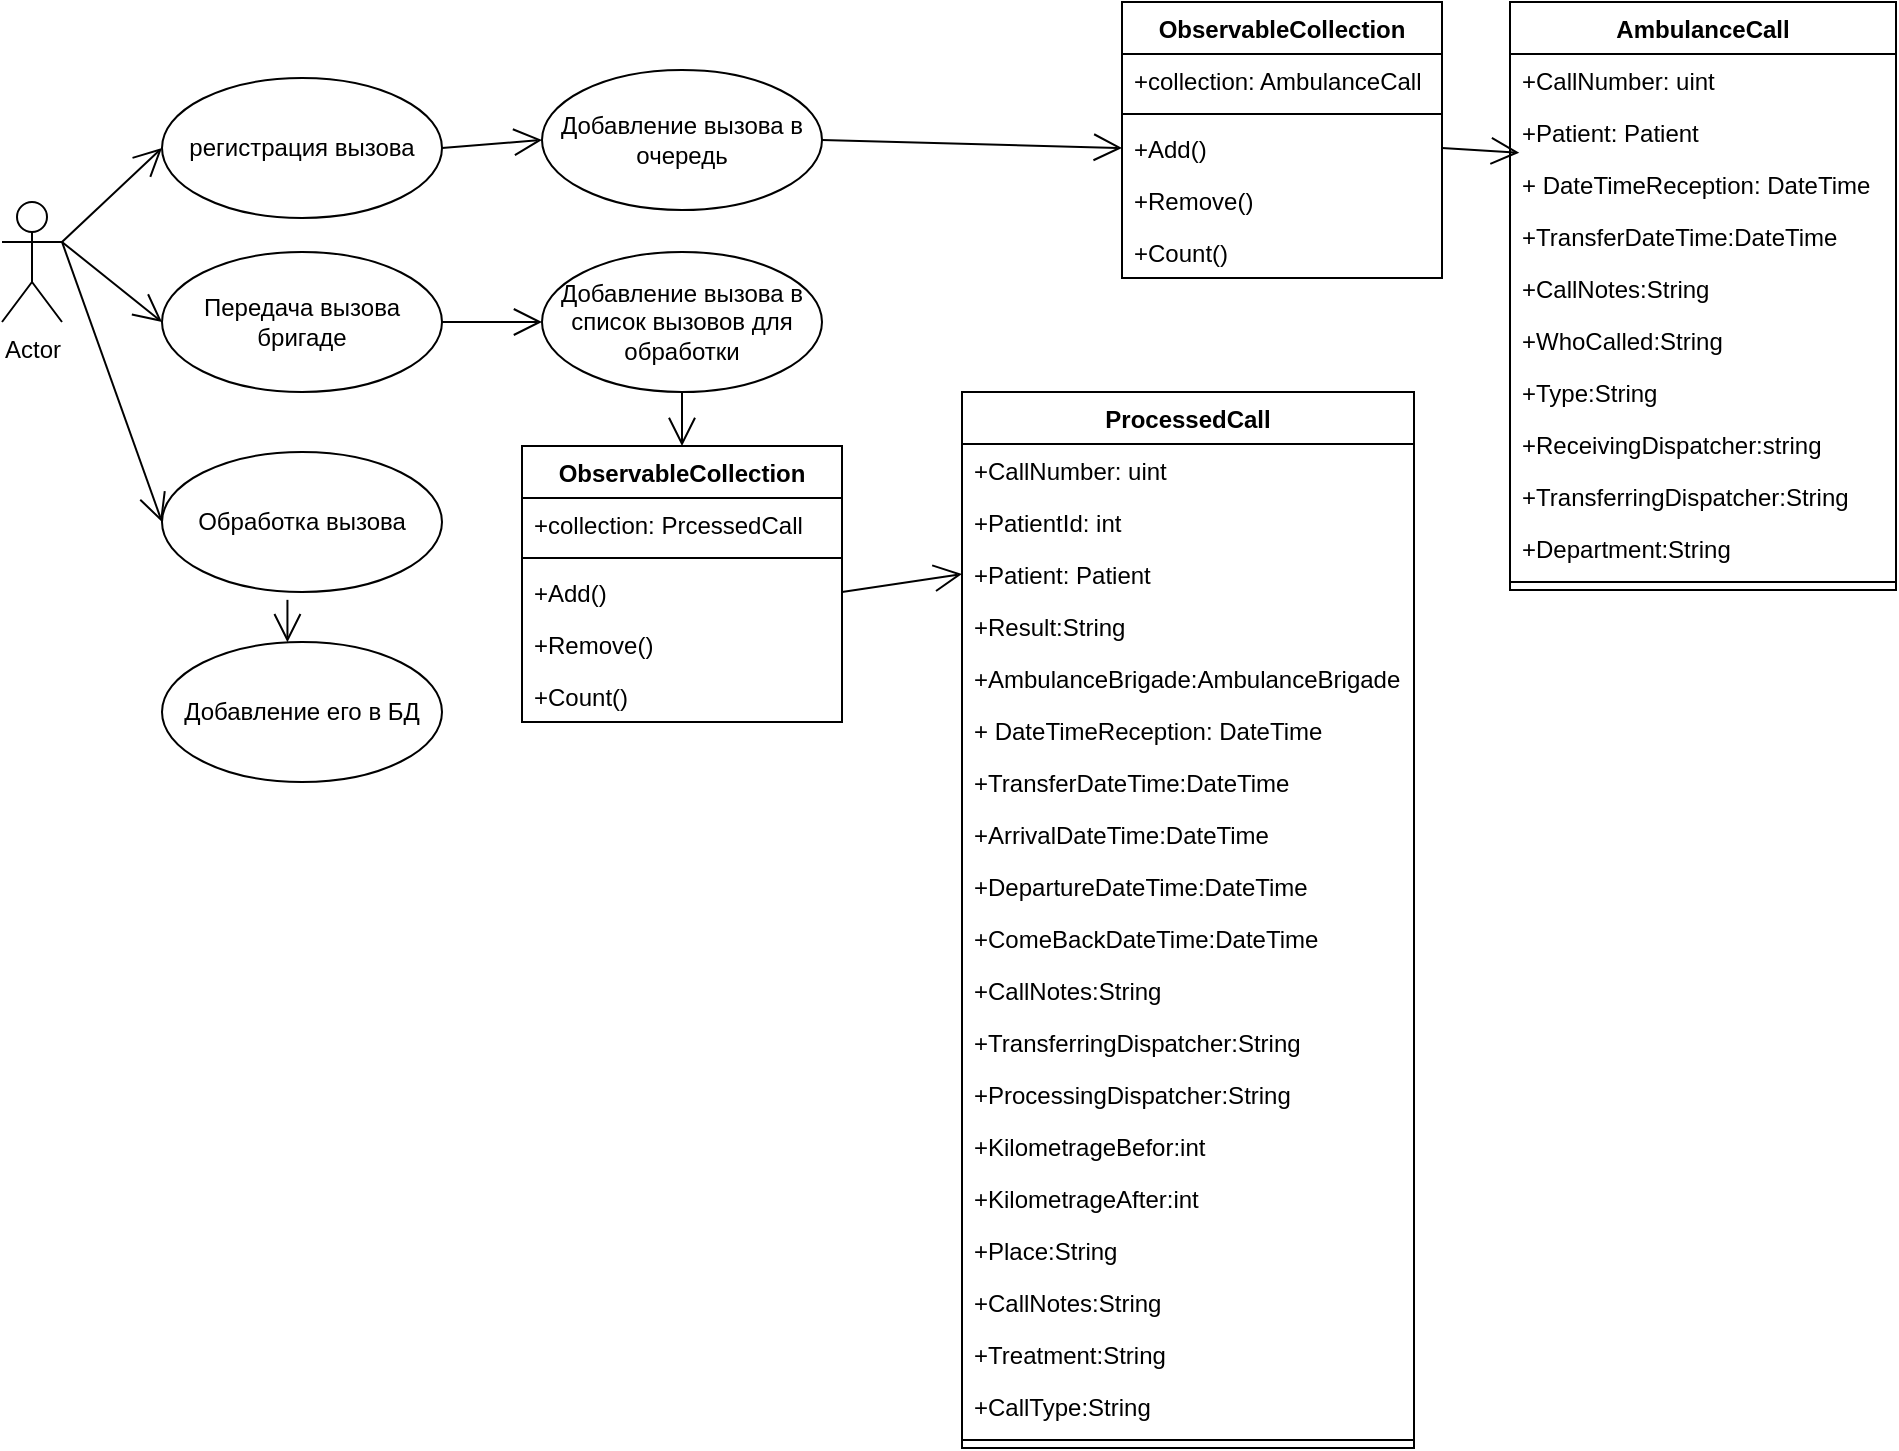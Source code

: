 <mxfile version="13.0.8"><diagram id="j4lk6knOGdsqaf_qtKKA" name="Page-1"><mxGraphModel dx="1628" dy="813" grid="1" gridSize="10" guides="1" tooltips="1" connect="1" arrows="1" fold="1" page="1" pageScale="1" pageWidth="2339" pageHeight="3300" math="0" shadow="0"><root><mxCell id="0"/><mxCell id="1" parent="0"/><mxCell id="YrctxMzLLQx7Gvt2rI-y-54" value="Actor" style="shape=umlActor;verticalLabelPosition=bottom;labelBackgroundColor=#ffffff;verticalAlign=top;html=1;" vertex="1" parent="1"><mxGeometry x="40" y="120" width="30" height="60" as="geometry"/></mxCell><mxCell id="YrctxMzLLQx7Gvt2rI-y-55" value="регистрация вызова" style="ellipse;whiteSpace=wrap;html=1;" vertex="1" parent="1"><mxGeometry x="120" y="58" width="140" height="70" as="geometry"/></mxCell><mxCell id="YrctxMzLLQx7Gvt2rI-y-56" value="Добавление вызова в очередь" style="ellipse;whiteSpace=wrap;html=1;" vertex="1" parent="1"><mxGeometry x="310" y="54" width="140" height="70" as="geometry"/></mxCell><mxCell id="YrctxMzLLQx7Gvt2rI-y-80" value="Передача вызова бригаде" style="ellipse;whiteSpace=wrap;html=1;" vertex="1" parent="1"><mxGeometry x="120" y="145" width="140" height="70" as="geometry"/></mxCell><mxCell id="YrctxMzLLQx7Gvt2rI-y-81" value="Добавление вызова в список вызовов для обработки" style="ellipse;whiteSpace=wrap;html=1;" vertex="1" parent="1"><mxGeometry x="310" y="145" width="140" height="70" as="geometry"/></mxCell><mxCell id="YrctxMzLLQx7Gvt2rI-y-57" value="ObservableCollection" style="swimlane;fontStyle=1;align=center;verticalAlign=top;childLayout=stackLayout;horizontal=1;startSize=26;horizontalStack=0;resizeParent=1;resizeParentMax=0;resizeLast=0;collapsible=1;marginBottom=0;" vertex="1" parent="1"><mxGeometry x="600" y="20" width="160" height="138" as="geometry"/></mxCell><mxCell id="YrctxMzLLQx7Gvt2rI-y-58" value="+collection: AmbulanceCall" style="text;strokeColor=none;fillColor=none;align=left;verticalAlign=top;spacingLeft=4;spacingRight=4;overflow=hidden;rotatable=0;points=[[0,0.5],[1,0.5]];portConstraint=eastwest;" vertex="1" parent="YrctxMzLLQx7Gvt2rI-y-57"><mxGeometry y="26" width="160" height="26" as="geometry"/></mxCell><mxCell id="YrctxMzLLQx7Gvt2rI-y-59" value="" style="line;strokeWidth=1;fillColor=none;align=left;verticalAlign=middle;spacingTop=-1;spacingLeft=3;spacingRight=3;rotatable=0;labelPosition=right;points=[];portConstraint=eastwest;" vertex="1" parent="YrctxMzLLQx7Gvt2rI-y-57"><mxGeometry y="52" width="160" height="8" as="geometry"/></mxCell><mxCell id="YrctxMzLLQx7Gvt2rI-y-60" value="+Add()" style="text;strokeColor=none;fillColor=none;align=left;verticalAlign=top;spacingLeft=4;spacingRight=4;overflow=hidden;rotatable=0;points=[[0,0.5],[1,0.5]];portConstraint=eastwest;" vertex="1" parent="YrctxMzLLQx7Gvt2rI-y-57"><mxGeometry y="60" width="160" height="26" as="geometry"/></mxCell><mxCell id="YrctxMzLLQx7Gvt2rI-y-61" value="+Remove()" style="text;strokeColor=none;fillColor=none;align=left;verticalAlign=top;spacingLeft=4;spacingRight=4;overflow=hidden;rotatable=0;points=[[0,0.5],[1,0.5]];portConstraint=eastwest;" vertex="1" parent="YrctxMzLLQx7Gvt2rI-y-57"><mxGeometry y="86" width="160" height="26" as="geometry"/></mxCell><mxCell id="YrctxMzLLQx7Gvt2rI-y-62" value="+Count()" style="text;strokeColor=none;fillColor=none;align=left;verticalAlign=top;spacingLeft=4;spacingRight=4;overflow=hidden;rotatable=0;points=[[0,0.5],[1,0.5]];portConstraint=eastwest;" vertex="1" parent="YrctxMzLLQx7Gvt2rI-y-57"><mxGeometry y="112" width="160" height="26" as="geometry"/></mxCell><mxCell id="YrctxMzLLQx7Gvt2rI-y-67" value="AmbulanceCall" style="swimlane;fontStyle=1;align=center;verticalAlign=top;childLayout=stackLayout;horizontal=1;startSize=26;horizontalStack=0;resizeParent=1;resizeParentMax=0;resizeLast=0;collapsible=1;marginBottom=0;" vertex="1" parent="1"><mxGeometry x="794" y="20" width="193" height="294" as="geometry"/></mxCell><mxCell id="YrctxMzLLQx7Gvt2rI-y-68" value="+CallNumber: uint" style="text;strokeColor=none;fillColor=none;align=left;verticalAlign=top;spacingLeft=4;spacingRight=4;overflow=hidden;rotatable=0;points=[[0,0.5],[1,0.5]];portConstraint=eastwest;" vertex="1" parent="YrctxMzLLQx7Gvt2rI-y-67"><mxGeometry y="26" width="193" height="26" as="geometry"/></mxCell><mxCell id="YrctxMzLLQx7Gvt2rI-y-79" value="+Patient: Patient" style="text;strokeColor=none;fillColor=none;align=left;verticalAlign=top;spacingLeft=4;spacingRight=4;overflow=hidden;rotatable=0;points=[[0,0.5],[1,0.5]];portConstraint=eastwest;" vertex="1" parent="YrctxMzLLQx7Gvt2rI-y-67"><mxGeometry y="52" width="193" height="26" as="geometry"/></mxCell><mxCell id="YrctxMzLLQx7Gvt2rI-y-71" value="+ DateTimeReception: DateTime" style="text;strokeColor=none;fillColor=none;align=left;verticalAlign=top;spacingLeft=4;spacingRight=4;overflow=hidden;rotatable=0;points=[[0,0.5],[1,0.5]];portConstraint=eastwest;" vertex="1" parent="YrctxMzLLQx7Gvt2rI-y-67"><mxGeometry y="78" width="193" height="26" as="geometry"/></mxCell><mxCell id="YrctxMzLLQx7Gvt2rI-y-76" value="+TransferDateTime:DateTime" style="text;strokeColor=none;fillColor=none;align=left;verticalAlign=top;spacingLeft=4;spacingRight=4;overflow=hidden;rotatable=0;points=[[0,0.5],[1,0.5]];portConstraint=eastwest;" vertex="1" parent="YrctxMzLLQx7Gvt2rI-y-67"><mxGeometry y="104" width="193" height="26" as="geometry"/></mxCell><mxCell id="YrctxMzLLQx7Gvt2rI-y-74" value="+CallNotes:String" style="text;strokeColor=none;fillColor=none;align=left;verticalAlign=top;spacingLeft=4;spacingRight=4;overflow=hidden;rotatable=0;points=[[0,0.5],[1,0.5]];portConstraint=eastwest;" vertex="1" parent="YrctxMzLLQx7Gvt2rI-y-67"><mxGeometry y="130" width="193" height="26" as="geometry"/></mxCell><mxCell id="YrctxMzLLQx7Gvt2rI-y-75" value="+WhoCalled:String" style="text;strokeColor=none;fillColor=none;align=left;verticalAlign=top;spacingLeft=4;spacingRight=4;overflow=hidden;rotatable=0;points=[[0,0.5],[1,0.5]];portConstraint=eastwest;" vertex="1" parent="YrctxMzLLQx7Gvt2rI-y-67"><mxGeometry y="156" width="193" height="26" as="geometry"/></mxCell><mxCell id="YrctxMzLLQx7Gvt2rI-y-73" value="+Type:String" style="text;strokeColor=none;fillColor=none;align=left;verticalAlign=top;spacingLeft=4;spacingRight=4;overflow=hidden;rotatable=0;points=[[0,0.5],[1,0.5]];portConstraint=eastwest;" vertex="1" parent="YrctxMzLLQx7Gvt2rI-y-67"><mxGeometry y="182" width="193" height="26" as="geometry"/></mxCell><mxCell id="YrctxMzLLQx7Gvt2rI-y-78" value="+ReceivingDispatcher:string" style="text;strokeColor=none;fillColor=none;align=left;verticalAlign=top;spacingLeft=4;spacingRight=4;overflow=hidden;rotatable=0;points=[[0,0.5],[1,0.5]];portConstraint=eastwest;" vertex="1" parent="YrctxMzLLQx7Gvt2rI-y-67"><mxGeometry y="208" width="193" height="26" as="geometry"/></mxCell><mxCell id="YrctxMzLLQx7Gvt2rI-y-77" value="+TransferringDispatcher:String" style="text;strokeColor=none;fillColor=none;align=left;verticalAlign=top;spacingLeft=4;spacingRight=4;overflow=hidden;rotatable=0;points=[[0,0.5],[1,0.5]];portConstraint=eastwest;" vertex="1" parent="YrctxMzLLQx7Gvt2rI-y-67"><mxGeometry y="234" width="193" height="26" as="geometry"/></mxCell><mxCell id="YrctxMzLLQx7Gvt2rI-y-72" value="+Department:String" style="text;strokeColor=none;fillColor=none;align=left;verticalAlign=top;spacingLeft=4;spacingRight=4;overflow=hidden;rotatable=0;points=[[0,0.5],[1,0.5]];portConstraint=eastwest;" vertex="1" parent="YrctxMzLLQx7Gvt2rI-y-67"><mxGeometry y="260" width="193" height="26" as="geometry"/></mxCell><mxCell id="YrctxMzLLQx7Gvt2rI-y-69" value="" style="line;strokeWidth=1;fillColor=none;align=left;verticalAlign=middle;spacingTop=-1;spacingLeft=3;spacingRight=3;rotatable=0;labelPosition=right;points=[];portConstraint=eastwest;" vertex="1" parent="YrctxMzLLQx7Gvt2rI-y-67"><mxGeometry y="286" width="193" height="8" as="geometry"/></mxCell><mxCell id="YrctxMzLLQx7Gvt2rI-y-88" value="ProcessedCall" style="swimlane;fontStyle=1;align=center;verticalAlign=top;childLayout=stackLayout;horizontal=1;startSize=26;horizontalStack=0;resizeParent=1;resizeParentMax=0;resizeLast=0;collapsible=1;marginBottom=0;" vertex="1" parent="1"><mxGeometry x="520" y="215" width="226" height="528" as="geometry"/></mxCell><mxCell id="YrctxMzLLQx7Gvt2rI-y-89" value="+CallNumber: uint" style="text;strokeColor=none;fillColor=none;align=left;verticalAlign=top;spacingLeft=4;spacingRight=4;overflow=hidden;rotatable=0;points=[[0,0.5],[1,0.5]];portConstraint=eastwest;" vertex="1" parent="YrctxMzLLQx7Gvt2rI-y-88"><mxGeometry y="26" width="226" height="26" as="geometry"/></mxCell><mxCell id="YrctxMzLLQx7Gvt2rI-y-101" value="+PatientId: int" style="text;strokeColor=none;fillColor=none;align=left;verticalAlign=top;spacingLeft=4;spacingRight=4;overflow=hidden;rotatable=0;points=[[0,0.5],[1,0.5]];portConstraint=eastwest;" vertex="1" parent="YrctxMzLLQx7Gvt2rI-y-88"><mxGeometry y="52" width="226" height="26" as="geometry"/></mxCell><mxCell id="YrctxMzLLQx7Gvt2rI-y-90" value="+Patient: Patient" style="text;strokeColor=none;fillColor=none;align=left;verticalAlign=top;spacingLeft=4;spacingRight=4;overflow=hidden;rotatable=0;points=[[0,0.5],[1,0.5]];portConstraint=eastwest;" vertex="1" parent="YrctxMzLLQx7Gvt2rI-y-88"><mxGeometry y="78" width="226" height="26" as="geometry"/></mxCell><mxCell id="YrctxMzLLQx7Gvt2rI-y-102" value="+Result:String" style="text;strokeColor=none;fillColor=none;align=left;verticalAlign=top;spacingLeft=4;spacingRight=4;overflow=hidden;rotatable=0;points=[[0,0.5],[1,0.5]];portConstraint=eastwest;" vertex="1" parent="YrctxMzLLQx7Gvt2rI-y-88"><mxGeometry y="104" width="226" height="26" as="geometry"/></mxCell><mxCell id="YrctxMzLLQx7Gvt2rI-y-103" value="+AmbulanceBrigade:AmbulanceBrigade" style="text;strokeColor=none;fillColor=none;align=left;verticalAlign=top;spacingLeft=4;spacingRight=4;overflow=hidden;rotatable=0;points=[[0,0.5],[1,0.5]];portConstraint=eastwest;" vertex="1" parent="YrctxMzLLQx7Gvt2rI-y-88"><mxGeometry y="130" width="226" height="26" as="geometry"/></mxCell><mxCell id="YrctxMzLLQx7Gvt2rI-y-91" value="+ DateTimeReception: DateTime" style="text;strokeColor=none;fillColor=none;align=left;verticalAlign=top;spacingLeft=4;spacingRight=4;overflow=hidden;rotatable=0;points=[[0,0.5],[1,0.5]];portConstraint=eastwest;" vertex="1" parent="YrctxMzLLQx7Gvt2rI-y-88"><mxGeometry y="156" width="226" height="26" as="geometry"/></mxCell><mxCell id="YrctxMzLLQx7Gvt2rI-y-104" value="+TransferDateTime:DateTime" style="text;strokeColor=none;fillColor=none;align=left;verticalAlign=top;spacingLeft=4;spacingRight=4;overflow=hidden;rotatable=0;points=[[0,0.5],[1,0.5]];portConstraint=eastwest;" vertex="1" parent="YrctxMzLLQx7Gvt2rI-y-88"><mxGeometry y="182" width="226" height="26" as="geometry"/></mxCell><mxCell id="YrctxMzLLQx7Gvt2rI-y-105" value="+ArrivalDateTime:DateTime" style="text;strokeColor=none;fillColor=none;align=left;verticalAlign=top;spacingLeft=4;spacingRight=4;overflow=hidden;rotatable=0;points=[[0,0.5],[1,0.5]];portConstraint=eastwest;" vertex="1" parent="YrctxMzLLQx7Gvt2rI-y-88"><mxGeometry y="208" width="226" height="26" as="geometry"/></mxCell><mxCell id="YrctxMzLLQx7Gvt2rI-y-92" value="+DepartureDateTime:DateTime" style="text;strokeColor=none;fillColor=none;align=left;verticalAlign=top;spacingLeft=4;spacingRight=4;overflow=hidden;rotatable=0;points=[[0,0.5],[1,0.5]];portConstraint=eastwest;" vertex="1" parent="YrctxMzLLQx7Gvt2rI-y-88"><mxGeometry y="234" width="226" height="26" as="geometry"/></mxCell><mxCell id="YrctxMzLLQx7Gvt2rI-y-106" value="+ComeBackDateTime:DateTime" style="text;strokeColor=none;fillColor=none;align=left;verticalAlign=top;spacingLeft=4;spacingRight=4;overflow=hidden;rotatable=0;points=[[0,0.5],[1,0.5]];portConstraint=eastwest;" vertex="1" parent="YrctxMzLLQx7Gvt2rI-y-88"><mxGeometry y="260" width="226" height="26" as="geometry"/></mxCell><mxCell id="YrctxMzLLQx7Gvt2rI-y-93" value="+CallNotes:String" style="text;strokeColor=none;fillColor=none;align=left;verticalAlign=top;spacingLeft=4;spacingRight=4;overflow=hidden;rotatable=0;points=[[0,0.5],[1,0.5]];portConstraint=eastwest;" vertex="1" parent="YrctxMzLLQx7Gvt2rI-y-88"><mxGeometry y="286" width="226" height="26" as="geometry"/></mxCell><mxCell id="YrctxMzLLQx7Gvt2rI-y-108" value="+TransferringDispatcher:String" style="text;strokeColor=none;fillColor=none;align=left;verticalAlign=top;spacingLeft=4;spacingRight=4;overflow=hidden;rotatable=0;points=[[0,0.5],[1,0.5]];portConstraint=eastwest;" vertex="1" parent="YrctxMzLLQx7Gvt2rI-y-88"><mxGeometry y="312" width="226" height="26" as="geometry"/></mxCell><mxCell id="YrctxMzLLQx7Gvt2rI-y-107" value="+ProcessingDispatcher:String" style="text;strokeColor=none;fillColor=none;align=left;verticalAlign=top;spacingLeft=4;spacingRight=4;overflow=hidden;rotatable=0;points=[[0,0.5],[1,0.5]];portConstraint=eastwest;" vertex="1" parent="YrctxMzLLQx7Gvt2rI-y-88"><mxGeometry y="338" width="226" height="26" as="geometry"/></mxCell><mxCell id="YrctxMzLLQx7Gvt2rI-y-94" value="+KilometrageBefor:int" style="text;strokeColor=none;fillColor=none;align=left;verticalAlign=top;spacingLeft=4;spacingRight=4;overflow=hidden;rotatable=0;points=[[0,0.5],[1,0.5]];portConstraint=eastwest;" vertex="1" parent="YrctxMzLLQx7Gvt2rI-y-88"><mxGeometry y="364" width="226" height="26" as="geometry"/></mxCell><mxCell id="YrctxMzLLQx7Gvt2rI-y-109" value="+KilometrageAfter:int" style="text;strokeColor=none;fillColor=none;align=left;verticalAlign=top;spacingLeft=4;spacingRight=4;overflow=hidden;rotatable=0;points=[[0,0.5],[1,0.5]];portConstraint=eastwest;" vertex="1" parent="YrctxMzLLQx7Gvt2rI-y-88"><mxGeometry y="390" width="226" height="26" as="geometry"/></mxCell><mxCell id="YrctxMzLLQx7Gvt2rI-y-95" value="+Place:String" style="text;strokeColor=none;fillColor=none;align=left;verticalAlign=top;spacingLeft=4;spacingRight=4;overflow=hidden;rotatable=0;points=[[0,0.5],[1,0.5]];portConstraint=eastwest;" vertex="1" parent="YrctxMzLLQx7Gvt2rI-y-88"><mxGeometry y="416" width="226" height="26" as="geometry"/></mxCell><mxCell id="YrctxMzLLQx7Gvt2rI-y-96" value="+CallNotes:String" style="text;strokeColor=none;fillColor=none;align=left;verticalAlign=top;spacingLeft=4;spacingRight=4;overflow=hidden;rotatable=0;points=[[0,0.5],[1,0.5]];portConstraint=eastwest;" vertex="1" parent="YrctxMzLLQx7Gvt2rI-y-88"><mxGeometry y="442" width="226" height="26" as="geometry"/></mxCell><mxCell id="YrctxMzLLQx7Gvt2rI-y-97" value="+Treatment:String" style="text;strokeColor=none;fillColor=none;align=left;verticalAlign=top;spacingLeft=4;spacingRight=4;overflow=hidden;rotatable=0;points=[[0,0.5],[1,0.5]];portConstraint=eastwest;" vertex="1" parent="YrctxMzLLQx7Gvt2rI-y-88"><mxGeometry y="468" width="226" height="26" as="geometry"/></mxCell><mxCell id="YrctxMzLLQx7Gvt2rI-y-98" value="+CallType:String" style="text;strokeColor=none;fillColor=none;align=left;verticalAlign=top;spacingLeft=4;spacingRight=4;overflow=hidden;rotatable=0;points=[[0,0.5],[1,0.5]];portConstraint=eastwest;" vertex="1" parent="YrctxMzLLQx7Gvt2rI-y-88"><mxGeometry y="494" width="226" height="26" as="geometry"/></mxCell><mxCell id="YrctxMzLLQx7Gvt2rI-y-99" value="" style="line;strokeWidth=1;fillColor=none;align=left;verticalAlign=middle;spacingTop=-1;spacingLeft=3;spacingRight=3;rotatable=0;labelPosition=right;points=[];portConstraint=eastwest;" vertex="1" parent="YrctxMzLLQx7Gvt2rI-y-88"><mxGeometry y="520" width="226" height="8" as="geometry"/></mxCell><mxCell id="YrctxMzLLQx7Gvt2rI-y-111" value="" style="endArrow=open;endFill=1;endSize=12;html=1;exitX=1;exitY=0.333;exitDx=0;exitDy=0;exitPerimeter=0;entryX=0;entryY=0.5;entryDx=0;entryDy=0;" edge="1" parent="1" source="YrctxMzLLQx7Gvt2rI-y-54" target="YrctxMzLLQx7Gvt2rI-y-55"><mxGeometry width="160" relative="1" as="geometry"><mxPoint x="110" y="310" as="sourcePoint"/><mxPoint x="270" y="310" as="targetPoint"/></mxGeometry></mxCell><mxCell id="YrctxMzLLQx7Gvt2rI-y-112" value="" style="endArrow=open;endFill=1;endSize=12;html=1;exitX=1;exitY=0.333;exitDx=0;exitDy=0;exitPerimeter=0;entryX=0;entryY=0.5;entryDx=0;entryDy=0;" edge="1" parent="1" source="YrctxMzLLQx7Gvt2rI-y-54" target="YrctxMzLLQx7Gvt2rI-y-80"><mxGeometry width="160" relative="1" as="geometry"><mxPoint x="80" y="150" as="sourcePoint"/><mxPoint x="130.0" y="103.0" as="targetPoint"/></mxGeometry></mxCell><mxCell id="YrctxMzLLQx7Gvt2rI-y-113" value="" style="endArrow=open;endFill=1;endSize=12;html=1;exitX=1;exitY=0.5;exitDx=0;exitDy=0;entryX=0;entryY=0.5;entryDx=0;entryDy=0;" edge="1" parent="1" source="YrctxMzLLQx7Gvt2rI-y-55" target="YrctxMzLLQx7Gvt2rI-y-56"><mxGeometry width="160" relative="1" as="geometry"><mxPoint x="80" y="150" as="sourcePoint"/><mxPoint x="130.0" y="190" as="targetPoint"/></mxGeometry></mxCell><mxCell id="YrctxMzLLQx7Gvt2rI-y-114" value="" style="endArrow=open;endFill=1;endSize=12;html=1;exitX=1;exitY=0.5;exitDx=0;exitDy=0;entryX=0;entryY=0.5;entryDx=0;entryDy=0;" edge="1" parent="1" source="YrctxMzLLQx7Gvt2rI-y-80" target="YrctxMzLLQx7Gvt2rI-y-81"><mxGeometry width="160" relative="1" as="geometry"><mxPoint x="90" y="160" as="sourcePoint"/><mxPoint x="140.0" y="200" as="targetPoint"/></mxGeometry></mxCell><mxCell id="YrctxMzLLQx7Gvt2rI-y-115" value="" style="endArrow=open;endFill=1;endSize=12;html=1;exitX=1;exitY=0.5;exitDx=0;exitDy=0;entryX=0;entryY=0.5;entryDx=0;entryDy=0;" edge="1" parent="1" source="YrctxMzLLQx7Gvt2rI-y-56" target="YrctxMzLLQx7Gvt2rI-y-60"><mxGeometry width="160" relative="1" as="geometry"><mxPoint x="270.0" y="190" as="sourcePoint"/><mxPoint x="320" y="190" as="targetPoint"/></mxGeometry></mxCell><mxCell id="YrctxMzLLQx7Gvt2rI-y-116" value="" style="endArrow=open;endFill=1;endSize=12;html=1;exitX=0.5;exitY=1;exitDx=0;exitDy=0;entryX=0.5;entryY=0;entryDx=0;entryDy=0;" edge="1" parent="1" source="YrctxMzLLQx7Gvt2rI-y-81" target="YrctxMzLLQx7Gvt2rI-y-82"><mxGeometry width="160" relative="1" as="geometry"><mxPoint x="460" y="99.0" as="sourcePoint"/><mxPoint x="610" y="103.0" as="targetPoint"/></mxGeometry></mxCell><mxCell id="YrctxMzLLQx7Gvt2rI-y-82" value="ObservableCollection" style="swimlane;fontStyle=1;align=center;verticalAlign=top;childLayout=stackLayout;horizontal=1;startSize=26;horizontalStack=0;resizeParent=1;resizeParentMax=0;resizeLast=0;collapsible=1;marginBottom=0;" vertex="1" parent="1"><mxGeometry x="300" y="242" width="160" height="138" as="geometry"/></mxCell><mxCell id="YrctxMzLLQx7Gvt2rI-y-83" value="+collection: PrcessedCall" style="text;strokeColor=none;fillColor=none;align=left;verticalAlign=top;spacingLeft=4;spacingRight=4;overflow=hidden;rotatable=0;points=[[0,0.5],[1,0.5]];portConstraint=eastwest;" vertex="1" parent="YrctxMzLLQx7Gvt2rI-y-82"><mxGeometry y="26" width="160" height="26" as="geometry"/></mxCell><mxCell id="YrctxMzLLQx7Gvt2rI-y-84" value="" style="line;strokeWidth=1;fillColor=none;align=left;verticalAlign=middle;spacingTop=-1;spacingLeft=3;spacingRight=3;rotatable=0;labelPosition=right;points=[];portConstraint=eastwest;" vertex="1" parent="YrctxMzLLQx7Gvt2rI-y-82"><mxGeometry y="52" width="160" height="8" as="geometry"/></mxCell><mxCell id="YrctxMzLLQx7Gvt2rI-y-85" value="+Add()" style="text;strokeColor=none;fillColor=none;align=left;verticalAlign=top;spacingLeft=4;spacingRight=4;overflow=hidden;rotatable=0;points=[[0,0.5],[1,0.5]];portConstraint=eastwest;" vertex="1" parent="YrctxMzLLQx7Gvt2rI-y-82"><mxGeometry y="60" width="160" height="26" as="geometry"/></mxCell><mxCell id="YrctxMzLLQx7Gvt2rI-y-86" value="+Remove()" style="text;strokeColor=none;fillColor=none;align=left;verticalAlign=top;spacingLeft=4;spacingRight=4;overflow=hidden;rotatable=0;points=[[0,0.5],[1,0.5]];portConstraint=eastwest;" vertex="1" parent="YrctxMzLLQx7Gvt2rI-y-82"><mxGeometry y="86" width="160" height="26" as="geometry"/></mxCell><mxCell id="YrctxMzLLQx7Gvt2rI-y-87" value="+Count()" style="text;strokeColor=none;fillColor=none;align=left;verticalAlign=top;spacingLeft=4;spacingRight=4;overflow=hidden;rotatable=0;points=[[0,0.5],[1,0.5]];portConstraint=eastwest;" vertex="1" parent="YrctxMzLLQx7Gvt2rI-y-82"><mxGeometry y="112" width="160" height="26" as="geometry"/></mxCell><mxCell id="YrctxMzLLQx7Gvt2rI-y-117" value="" style="endArrow=open;endFill=1;endSize=12;html=1;exitX=1;exitY=0.5;exitDx=0;exitDy=0;entryX=0;entryY=0.5;entryDx=0;entryDy=0;" edge="1" parent="1" source="YrctxMzLLQx7Gvt2rI-y-85" target="YrctxMzLLQx7Gvt2rI-y-90"><mxGeometry width="160" relative="1" as="geometry"><mxPoint x="470" y="109.0" as="sourcePoint"/><mxPoint x="620" y="113.0" as="targetPoint"/></mxGeometry></mxCell><mxCell id="YrctxMzLLQx7Gvt2rI-y-118" value="" style="endArrow=open;endFill=1;endSize=12;html=1;exitX=1;exitY=0.5;exitDx=0;exitDy=0;entryX=0.024;entryY=-0.103;entryDx=0;entryDy=0;entryPerimeter=0;" edge="1" parent="1" source="YrctxMzLLQx7Gvt2rI-y-60" target="YrctxMzLLQx7Gvt2rI-y-71"><mxGeometry width="160" relative="1" as="geometry"><mxPoint x="480" y="119.0" as="sourcePoint"/><mxPoint x="630" y="123.0" as="targetPoint"/></mxGeometry></mxCell><mxCell id="YrctxMzLLQx7Gvt2rI-y-119" value="Обработка вызова" style="ellipse;whiteSpace=wrap;html=1;" vertex="1" parent="1"><mxGeometry x="120" y="245" width="140" height="70" as="geometry"/></mxCell><mxCell id="YrctxMzLLQx7Gvt2rI-y-121" value="" style="endArrow=open;endFill=1;endSize=12;html=1;exitX=1;exitY=0.333;exitDx=0;exitDy=0;exitPerimeter=0;entryX=0;entryY=0.5;entryDx=0;entryDy=0;" edge="1" parent="1" source="YrctxMzLLQx7Gvt2rI-y-54" target="YrctxMzLLQx7Gvt2rI-y-119"><mxGeometry width="160" relative="1" as="geometry"><mxPoint x="50" y="390" as="sourcePoint"/><mxPoint x="210" y="390" as="targetPoint"/></mxGeometry></mxCell><mxCell id="YrctxMzLLQx7Gvt2rI-y-122" value="Добавление его в БД" style="ellipse;whiteSpace=wrap;html=1;" vertex="1" parent="1"><mxGeometry x="120" y="340" width="140" height="70" as="geometry"/></mxCell><mxCell id="YrctxMzLLQx7Gvt2rI-y-123" value="" style="endArrow=open;endFill=1;endSize=12;html=1;exitX=0.448;exitY=1.056;exitDx=0;exitDy=0;exitPerimeter=0;entryX=0.448;entryY=0.002;entryDx=0;entryDy=0;entryPerimeter=0;" edge="1" parent="1" source="YrctxMzLLQx7Gvt2rI-y-119" target="YrctxMzLLQx7Gvt2rI-y-122"><mxGeometry width="160" relative="1" as="geometry"><mxPoint x="70" y="400" as="sourcePoint"/><mxPoint x="110" y="380" as="targetPoint"/></mxGeometry></mxCell></root></mxGraphModel></diagram></mxfile>